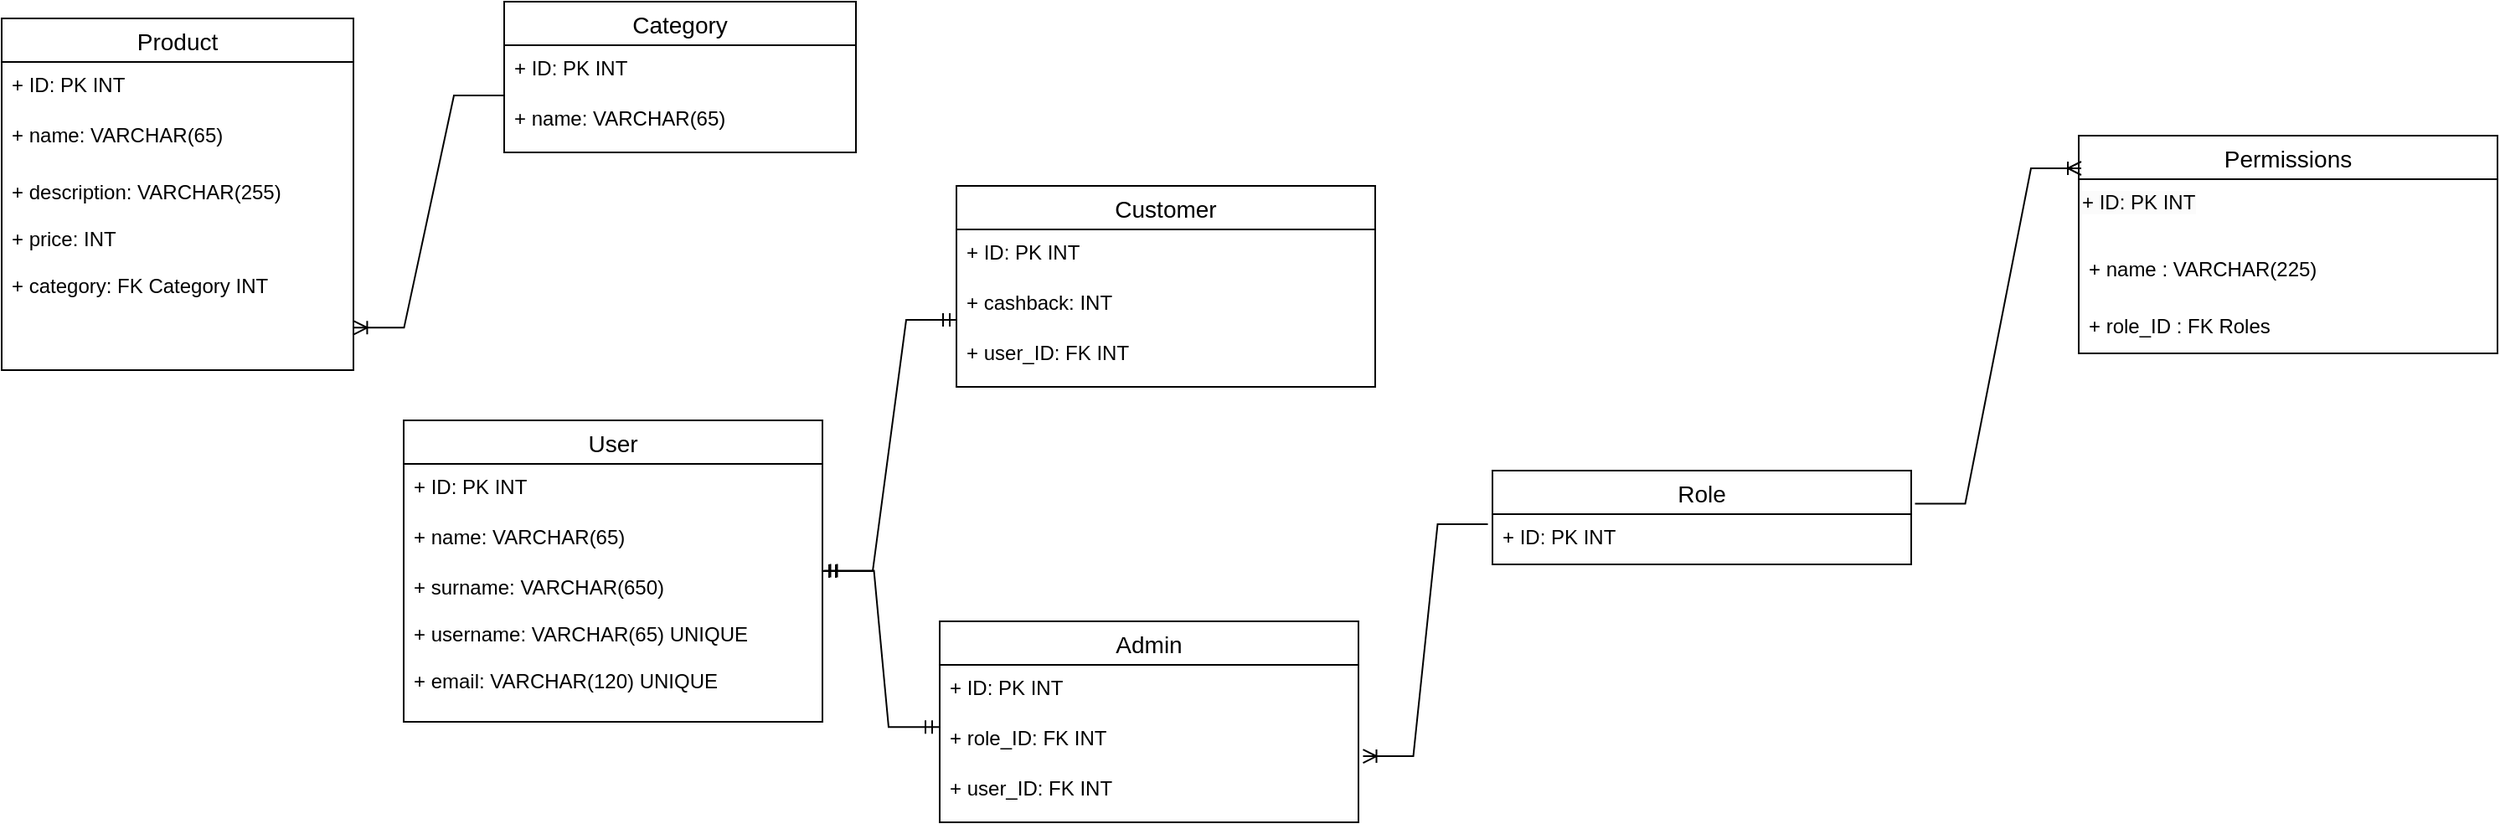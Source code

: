 <mxfile version="20.8.14" type="device"><diagram id="R2lEEEUBdFMjLlhIrx00" name="Page-1"><mxGraphModel dx="2008" dy="1146" grid="1" gridSize="10" guides="1" tooltips="1" connect="1" arrows="1" fold="1" page="1" pageScale="1" pageWidth="850" pageHeight="1100" math="0" shadow="0" extFonts="Permanent Marker^https://fonts.googleapis.com/css?family=Permanent+Marker"><root><mxCell id="0"/><mxCell id="1" parent="0"/><mxCell id="AytMdX7uc5LsFGt-Q5L9-15" value="Product" style="swimlane;fontStyle=0;childLayout=stackLayout;horizontal=1;startSize=26;horizontalStack=0;resizeParent=1;resizeParentMax=0;resizeLast=0;collapsible=1;marginBottom=0;align=center;fontSize=14;" vertex="1" parent="1"><mxGeometry x="50" y="170" width="210" height="210" as="geometry"/></mxCell><mxCell id="AytMdX7uc5LsFGt-Q5L9-16" value="+ ID: PK INT" style="text;strokeColor=none;fillColor=none;spacingLeft=4;spacingRight=4;overflow=hidden;rotatable=0;points=[[0,0.5],[1,0.5]];portConstraint=eastwest;fontSize=12;" vertex="1" parent="AytMdX7uc5LsFGt-Q5L9-15"><mxGeometry y="26" width="210" height="30" as="geometry"/></mxCell><mxCell id="AytMdX7uc5LsFGt-Q5L9-17" value="+ name: VARCHAR(65)" style="text;strokeColor=none;fillColor=none;spacingLeft=4;spacingRight=4;overflow=hidden;rotatable=0;points=[[0,0.5],[1,0.5]];portConstraint=eastwest;fontSize=12;" vertex="1" parent="AytMdX7uc5LsFGt-Q5L9-15"><mxGeometry y="56" width="210" height="34" as="geometry"/></mxCell><mxCell id="AytMdX7uc5LsFGt-Q5L9-18" value="+ description: VARCHAR(255)&#10;&#10;+ price: INT&#10;&#10;+ category: FK Category INT" style="text;strokeColor=none;fillColor=none;spacingLeft=4;spacingRight=4;overflow=hidden;rotatable=0;points=[[0,0.5],[1,0.5]];portConstraint=eastwest;fontSize=12;" vertex="1" parent="AytMdX7uc5LsFGt-Q5L9-15"><mxGeometry y="90" width="210" height="120" as="geometry"/></mxCell><mxCell id="AytMdX7uc5LsFGt-Q5L9-20" value="Category" style="swimlane;fontStyle=0;childLayout=stackLayout;horizontal=1;startSize=26;horizontalStack=0;resizeParent=1;resizeParentMax=0;resizeLast=0;collapsible=1;marginBottom=0;align=center;fontSize=14;" vertex="1" parent="1"><mxGeometry x="350" y="160" width="210" height="90" as="geometry"/></mxCell><mxCell id="AytMdX7uc5LsFGt-Q5L9-21" value="+ ID: PK INT" style="text;strokeColor=none;fillColor=none;spacingLeft=4;spacingRight=4;overflow=hidden;rotatable=0;points=[[0,0.5],[1,0.5]];portConstraint=eastwest;fontSize=12;" vertex="1" parent="AytMdX7uc5LsFGt-Q5L9-20"><mxGeometry y="26" width="210" height="30" as="geometry"/></mxCell><mxCell id="AytMdX7uc5LsFGt-Q5L9-22" value="+ name: VARCHAR(65)" style="text;strokeColor=none;fillColor=none;spacingLeft=4;spacingRight=4;overflow=hidden;rotatable=0;points=[[0,0.5],[1,0.5]];portConstraint=eastwest;fontSize=12;" vertex="1" parent="AytMdX7uc5LsFGt-Q5L9-20"><mxGeometry y="56" width="210" height="34" as="geometry"/></mxCell><mxCell id="AytMdX7uc5LsFGt-Q5L9-24" value="" style="edgeStyle=entityRelationEdgeStyle;fontSize=12;html=1;endArrow=ERoneToMany;rounded=0;entryX=1.001;entryY=0.789;entryDx=0;entryDy=0;exitX=0;exitY=0;exitDx=0;exitDy=0;exitPerimeter=0;entryPerimeter=0;" edge="1" parent="1" source="AytMdX7uc5LsFGt-Q5L9-22" target="AytMdX7uc5LsFGt-Q5L9-18"><mxGeometry width="100" height="100" relative="1" as="geometry"><mxPoint x="350" y="240" as="sourcePoint"/><mxPoint x="410" y="210" as="targetPoint"/></mxGeometry></mxCell><mxCell id="AytMdX7uc5LsFGt-Q5L9-25" value="User" style="swimlane;fontStyle=0;childLayout=stackLayout;horizontal=1;startSize=26;horizontalStack=0;resizeParent=1;resizeParentMax=0;resizeLast=0;collapsible=1;marginBottom=0;align=center;fontSize=14;" vertex="1" parent="1"><mxGeometry x="290" y="410" width="250" height="180" as="geometry"/></mxCell><mxCell id="AytMdX7uc5LsFGt-Q5L9-26" value="+ ID: PK INT" style="text;strokeColor=none;fillColor=none;spacingLeft=4;spacingRight=4;overflow=hidden;rotatable=0;points=[[0,0.5],[1,0.5]];portConstraint=eastwest;fontSize=12;" vertex="1" parent="AytMdX7uc5LsFGt-Q5L9-25"><mxGeometry y="26" width="250" height="30" as="geometry"/></mxCell><mxCell id="AytMdX7uc5LsFGt-Q5L9-27" value="+ name: VARCHAR(65)" style="text;strokeColor=none;fillColor=none;spacingLeft=4;spacingRight=4;overflow=hidden;rotatable=0;points=[[0,0.5],[1,0.5]];portConstraint=eastwest;fontSize=12;" vertex="1" parent="AytMdX7uc5LsFGt-Q5L9-25"><mxGeometry y="56" width="250" height="30" as="geometry"/></mxCell><mxCell id="AytMdX7uc5LsFGt-Q5L9-28" value="+ surname: VARCHAR(650)&#10;&#10;+ username: VARCHAR(65) UNIQUE&#10;&#10;+ email: VARCHAR(120) UNIQUE" style="text;strokeColor=none;fillColor=none;spacingLeft=4;spacingRight=4;overflow=hidden;rotatable=0;points=[[0,0.5],[1,0.5]];portConstraint=eastwest;fontSize=12;" vertex="1" parent="AytMdX7uc5LsFGt-Q5L9-25"><mxGeometry y="86" width="250" height="94" as="geometry"/></mxCell><mxCell id="AytMdX7uc5LsFGt-Q5L9-30" value="Customer" style="swimlane;fontStyle=0;childLayout=stackLayout;horizontal=1;startSize=26;horizontalStack=0;resizeParent=1;resizeParentMax=0;resizeLast=0;collapsible=1;marginBottom=0;align=center;fontSize=14;" vertex="1" parent="1"><mxGeometry x="620" y="270" width="250" height="120" as="geometry"/></mxCell><mxCell id="AytMdX7uc5LsFGt-Q5L9-31" value="+ ID: PK INT" style="text;strokeColor=none;fillColor=none;spacingLeft=4;spacingRight=4;overflow=hidden;rotatable=0;points=[[0,0.5],[1,0.5]];portConstraint=eastwest;fontSize=12;" vertex="1" parent="AytMdX7uc5LsFGt-Q5L9-30"><mxGeometry y="26" width="250" height="30" as="geometry"/></mxCell><mxCell id="AytMdX7uc5LsFGt-Q5L9-32" value="+ cashback: INT" style="text;strokeColor=none;fillColor=none;spacingLeft=4;spacingRight=4;overflow=hidden;rotatable=0;points=[[0,0.5],[1,0.5]];portConstraint=eastwest;fontSize=12;" vertex="1" parent="AytMdX7uc5LsFGt-Q5L9-30"><mxGeometry y="56" width="250" height="30" as="geometry"/></mxCell><mxCell id="AytMdX7uc5LsFGt-Q5L9-33" value="+ user_ID: FK INT&#10;" style="text;strokeColor=none;fillColor=none;spacingLeft=4;spacingRight=4;overflow=hidden;rotatable=0;points=[[0,0.5],[1,0.5]];portConstraint=eastwest;fontSize=12;" vertex="1" parent="AytMdX7uc5LsFGt-Q5L9-30"><mxGeometry y="86" width="250" height="34" as="geometry"/></mxCell><mxCell id="AytMdX7uc5LsFGt-Q5L9-34" value="" style="edgeStyle=entityRelationEdgeStyle;fontSize=12;html=1;endArrow=ERmandOne;startArrow=ERmandOne;rounded=0;exitX=1;exitY=0.043;exitDx=0;exitDy=0;exitPerimeter=0;" edge="1" parent="1" source="AytMdX7uc5LsFGt-Q5L9-28"><mxGeometry width="100" height="100" relative="1" as="geometry"><mxPoint x="540" y="511" as="sourcePoint"/><mxPoint x="620" y="350" as="targetPoint"/></mxGeometry></mxCell><mxCell id="AytMdX7uc5LsFGt-Q5L9-35" value="Admin" style="swimlane;fontStyle=0;childLayout=stackLayout;horizontal=1;startSize=26;horizontalStack=0;resizeParent=1;resizeParentMax=0;resizeLast=0;collapsible=1;marginBottom=0;align=center;fontSize=14;" vertex="1" parent="1"><mxGeometry x="610" y="530" width="250" height="120" as="geometry"/></mxCell><mxCell id="AytMdX7uc5LsFGt-Q5L9-36" value="+ ID: PK INT" style="text;strokeColor=none;fillColor=none;spacingLeft=4;spacingRight=4;overflow=hidden;rotatable=0;points=[[0,0.5],[1,0.5]];portConstraint=eastwest;fontSize=12;" vertex="1" parent="AytMdX7uc5LsFGt-Q5L9-35"><mxGeometry y="26" width="250" height="30" as="geometry"/></mxCell><mxCell id="AytMdX7uc5LsFGt-Q5L9-37" value="+ role_ID: FK INT" style="text;strokeColor=none;fillColor=none;spacingLeft=4;spacingRight=4;overflow=hidden;rotatable=0;points=[[0,0.5],[1,0.5]];portConstraint=eastwest;fontSize=12;" vertex="1" parent="AytMdX7uc5LsFGt-Q5L9-35"><mxGeometry y="56" width="250" height="30" as="geometry"/></mxCell><mxCell id="AytMdX7uc5LsFGt-Q5L9-38" value="+ user_ID: FK INT&#10;" style="text;strokeColor=none;fillColor=none;spacingLeft=4;spacingRight=4;overflow=hidden;rotatable=0;points=[[0,0.5],[1,0.5]];portConstraint=eastwest;fontSize=12;" vertex="1" parent="AytMdX7uc5LsFGt-Q5L9-35"><mxGeometry y="86" width="250" height="34" as="geometry"/></mxCell><mxCell id="AytMdX7uc5LsFGt-Q5L9-39" value="" style="edgeStyle=entityRelationEdgeStyle;fontSize=12;html=1;endArrow=ERmandOne;startArrow=ERmandOne;rounded=0;entryX=-0.002;entryY=0.239;entryDx=0;entryDy=0;entryPerimeter=0;exitX=1.003;exitY=0.04;exitDx=0;exitDy=0;exitPerimeter=0;" edge="1" parent="1" source="AytMdX7uc5LsFGt-Q5L9-28" target="AytMdX7uc5LsFGt-Q5L9-37"><mxGeometry width="100" height="100" relative="1" as="geometry"><mxPoint x="440" y="450" as="sourcePoint"/><mxPoint x="540" y="350" as="targetPoint"/></mxGeometry></mxCell><mxCell id="AytMdX7uc5LsFGt-Q5L9-40" value="Role" style="swimlane;fontStyle=0;childLayout=stackLayout;horizontal=1;startSize=26;horizontalStack=0;resizeParent=1;resizeParentMax=0;resizeLast=0;collapsible=1;marginBottom=0;align=center;fontSize=14;" vertex="1" parent="1"><mxGeometry x="940" y="440" width="250" height="56" as="geometry"/></mxCell><mxCell id="AytMdX7uc5LsFGt-Q5L9-41" value="+ ID: PK INT" style="text;strokeColor=none;fillColor=none;spacingLeft=4;spacingRight=4;overflow=hidden;rotatable=0;points=[[0,0.5],[1,0.5]];portConstraint=eastwest;fontSize=12;" vertex="1" parent="AytMdX7uc5LsFGt-Q5L9-40"><mxGeometry y="26" width="250" height="30" as="geometry"/></mxCell><mxCell id="AytMdX7uc5LsFGt-Q5L9-44" value="" style="edgeStyle=entityRelationEdgeStyle;fontSize=12;html=1;endArrow=ERoneToMany;rounded=0;entryX=1.011;entryY=0.817;entryDx=0;entryDy=0;exitX=-0.011;exitY=0.201;exitDx=0;exitDy=0;exitPerimeter=0;entryPerimeter=0;" edge="1" parent="1" source="AytMdX7uc5LsFGt-Q5L9-41" target="AytMdX7uc5LsFGt-Q5L9-37"><mxGeometry width="100" height="100" relative="1" as="geometry"><mxPoint x="830" y="600" as="sourcePoint"/><mxPoint x="930" y="500" as="targetPoint"/></mxGeometry></mxCell><mxCell id="AytMdX7uc5LsFGt-Q5L9-45" value="Permissions" style="swimlane;fontStyle=0;childLayout=stackLayout;horizontal=1;startSize=26;horizontalStack=0;resizeParent=1;resizeParentMax=0;resizeLast=0;collapsible=1;marginBottom=0;align=center;fontSize=14;" vertex="1" parent="1"><mxGeometry x="1290" y="240" width="250" height="130" as="geometry"/></mxCell><mxCell id="AytMdX7uc5LsFGt-Q5L9-47" value="&lt;span style=&quot;color: rgb(0, 0, 0); font-family: Helvetica; font-size: 12px; font-style: normal; font-variant-ligatures: normal; font-variant-caps: normal; font-weight: 400; letter-spacing: normal; orphans: 2; text-align: left; text-indent: 0px; text-transform: none; widows: 2; word-spacing: 0px; -webkit-text-stroke-width: 0px; background-color: rgb(251, 251, 251); text-decoration-thickness: initial; text-decoration-style: initial; text-decoration-color: initial; float: none; display: inline !important;&quot;&gt;+&amp;nbsp;ID: PK INT&lt;/span&gt;" style="text;whiteSpace=wrap;html=1;" vertex="1" parent="AytMdX7uc5LsFGt-Q5L9-45"><mxGeometry y="26" width="250" height="40" as="geometry"/></mxCell><mxCell id="AytMdX7uc5LsFGt-Q5L9-46" value="+ name : VARCHAR(225)" style="text;strokeColor=none;fillColor=none;spacingLeft=4;spacingRight=4;overflow=hidden;rotatable=0;points=[[0,0.5],[1,0.5]];portConstraint=eastwest;fontSize=12;" vertex="1" parent="AytMdX7uc5LsFGt-Q5L9-45"><mxGeometry y="66" width="250" height="34" as="geometry"/></mxCell><mxCell id="AytMdX7uc5LsFGt-Q5L9-48" value="+ role_ID : FK Roles" style="text;strokeColor=none;fillColor=none;spacingLeft=4;spacingRight=4;overflow=hidden;rotatable=0;points=[[0,0.5],[1,0.5]];portConstraint=eastwest;fontSize=12;" vertex="1" parent="AytMdX7uc5LsFGt-Q5L9-45"><mxGeometry y="100" width="250" height="30" as="geometry"/></mxCell><mxCell id="AytMdX7uc5LsFGt-Q5L9-49" value="" style="edgeStyle=entityRelationEdgeStyle;fontSize=12;html=1;endArrow=ERoneToMany;rounded=0;entryX=0.006;entryY=0.15;entryDx=0;entryDy=0;exitX=1.009;exitY=0.353;exitDx=0;exitDy=0;exitPerimeter=0;entryPerimeter=0;" edge="1" parent="1" source="AytMdX7uc5LsFGt-Q5L9-40" target="AytMdX7uc5LsFGt-Q5L9-45"><mxGeometry width="100" height="100" relative="1" as="geometry"><mxPoint x="1190" y="480" as="sourcePoint"/><mxPoint x="1240" y="420" as="targetPoint"/></mxGeometry></mxCell></root></mxGraphModel></diagram></mxfile>